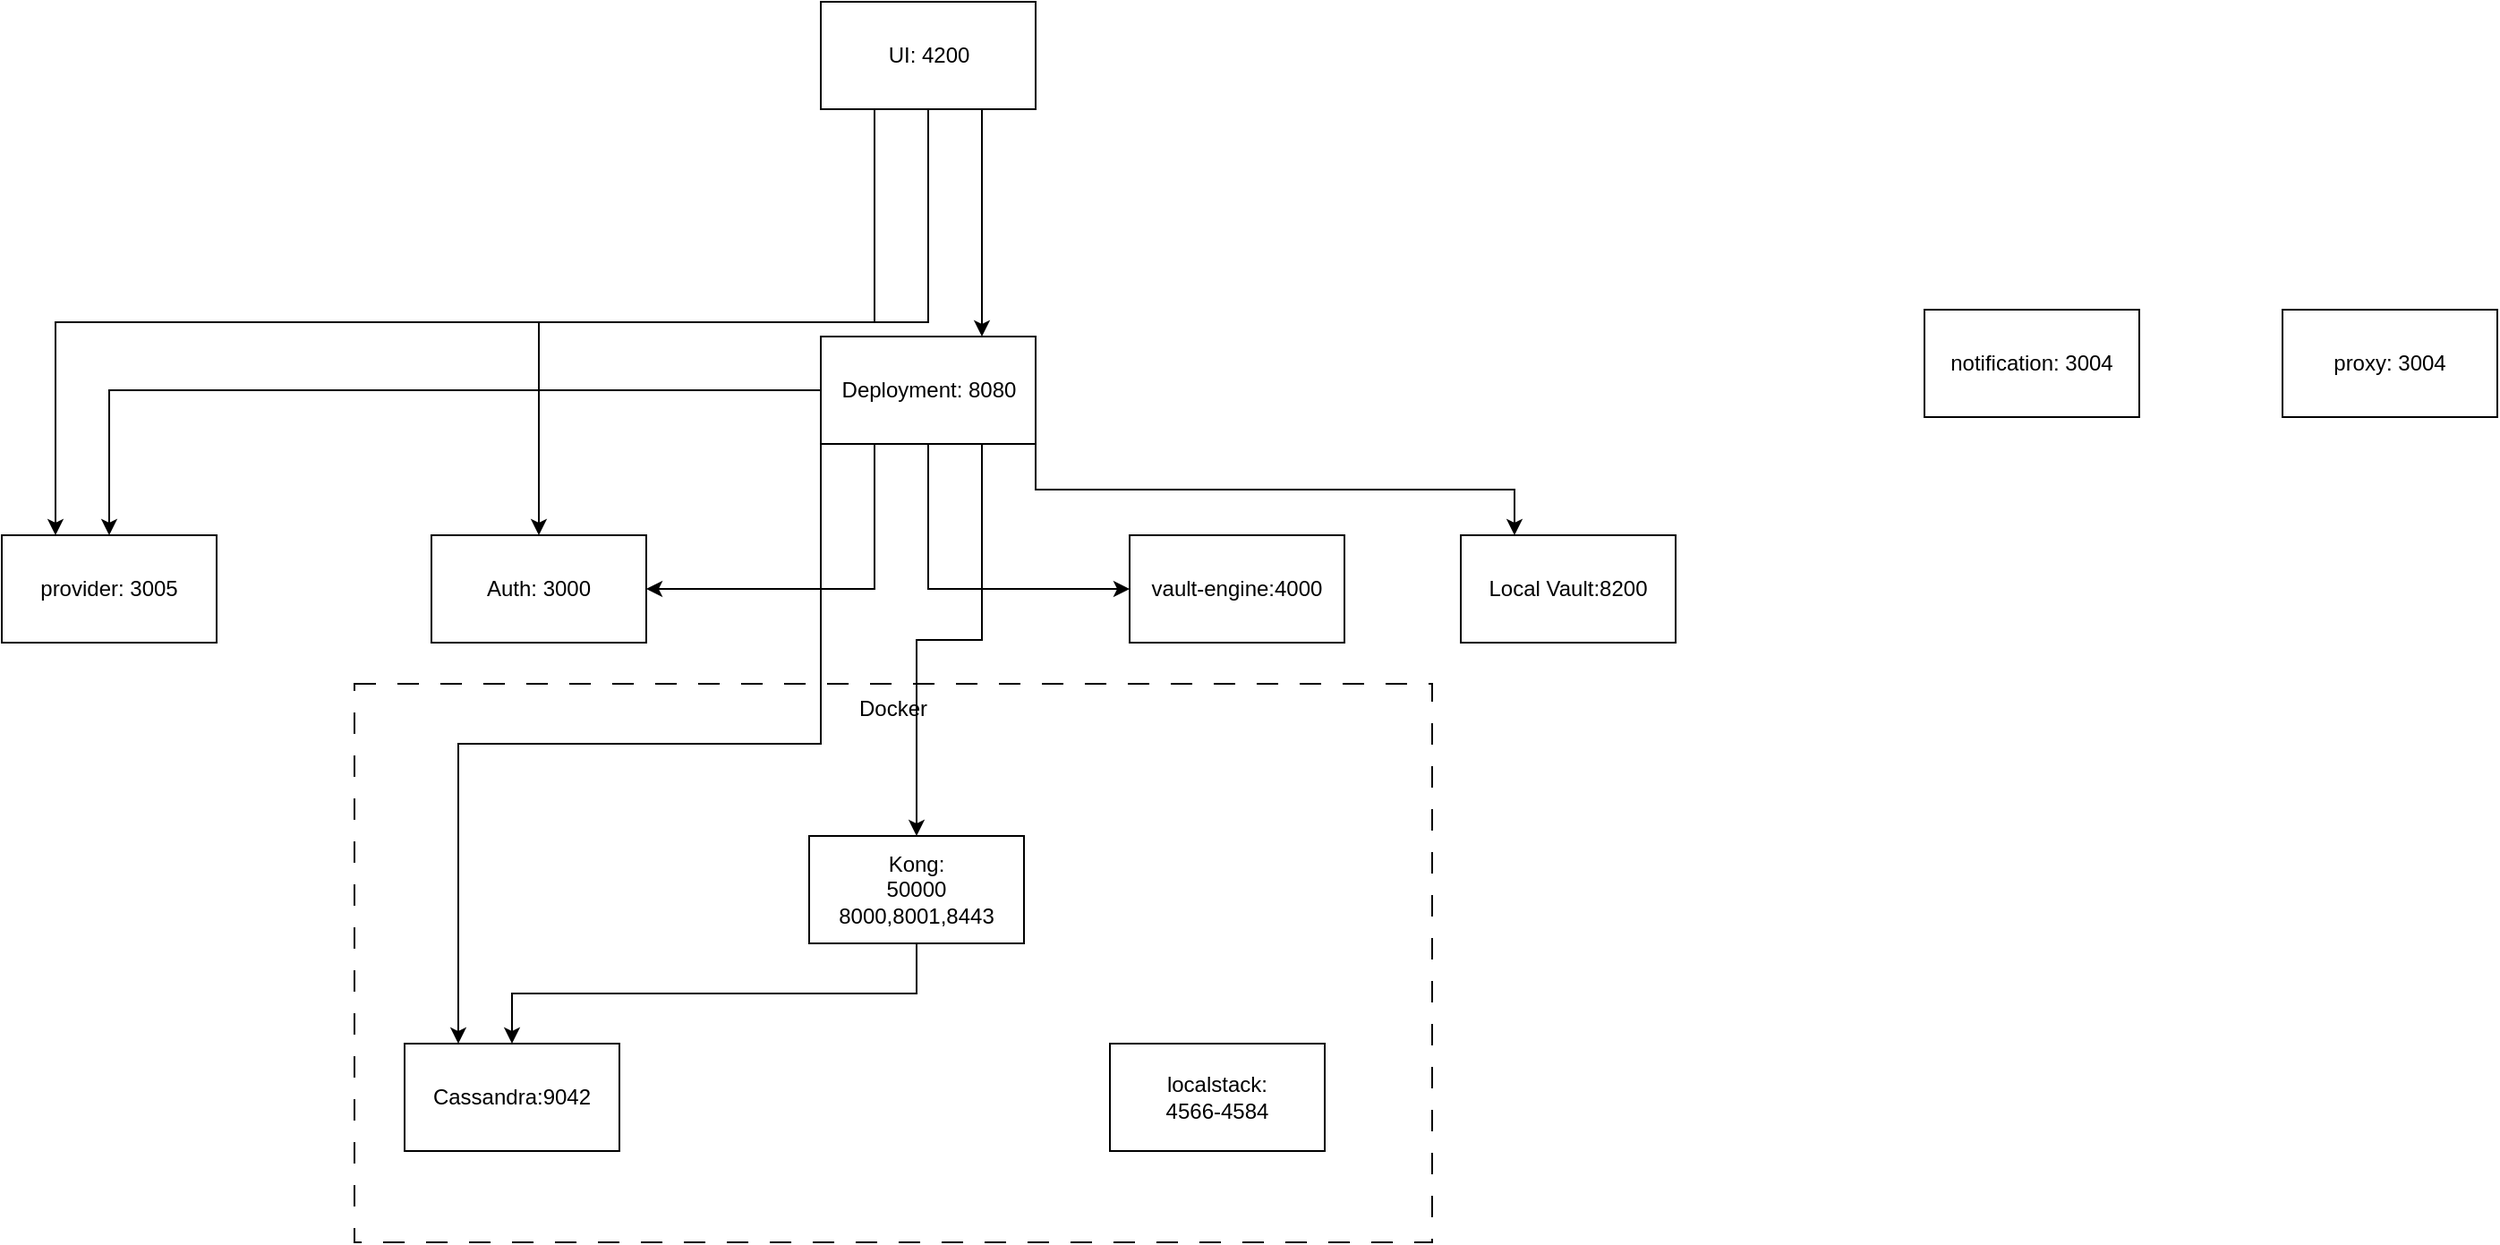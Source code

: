 <mxfile version="22.1.21" type="github">
  <diagram name="Page-1" id="tvGonhSXNFc2iGjc_Kjj">
    <mxGraphModel dx="2077" dy="888" grid="0" gridSize="10" guides="1" tooltips="1" connect="1" arrows="1" fold="1" page="0" pageScale="1" pageWidth="827" pageHeight="1169" math="0" shadow="0">
      <root>
        <mxCell id="0" />
        <mxCell id="1" parent="0" />
        <mxCell id="odmFAWkidFLlXLWtKsm--1" value="Docker" style="rounded=0;whiteSpace=wrap;html=1;verticalAlign=top;dashed=1;dashPattern=12 12;" vertex="1" parent="1">
          <mxGeometry x="-61" y="655" width="602" height="312" as="geometry" />
        </mxCell>
        <mxCell id="odmFAWkidFLlXLWtKsm--2" value="Cassandra:9042" style="rounded=0;whiteSpace=wrap;html=1;" vertex="1" parent="1">
          <mxGeometry x="-33" y="856" width="120" height="60" as="geometry" />
        </mxCell>
        <mxCell id="odmFAWkidFLlXLWtKsm--8" style="edgeStyle=orthogonalEdgeStyle;rounded=0;orthogonalLoop=1;jettySize=auto;html=1;exitX=0.5;exitY=1;exitDx=0;exitDy=0;entryX=0.5;entryY=0;entryDx=0;entryDy=0;" edge="1" parent="1" source="odmFAWkidFLlXLWtKsm--3" target="odmFAWkidFLlXLWtKsm--2">
          <mxGeometry relative="1" as="geometry" />
        </mxCell>
        <mxCell id="odmFAWkidFLlXLWtKsm--3" value="Kong:&lt;br&gt;50000&lt;br&gt;8000,8001,8443" style="rounded=0;whiteSpace=wrap;html=1;" vertex="1" parent="1">
          <mxGeometry x="193" y="740" width="120" height="60" as="geometry" />
        </mxCell>
        <mxCell id="odmFAWkidFLlXLWtKsm--5" value="localstack:&lt;br&gt;4566-4584" style="rounded=0;whiteSpace=wrap;html=1;" vertex="1" parent="1">
          <mxGeometry x="361" y="856" width="120" height="60" as="geometry" />
        </mxCell>
        <mxCell id="odmFAWkidFLlXLWtKsm--9" value="Local Vault:8200" style="rounded=0;whiteSpace=wrap;html=1;" vertex="1" parent="1">
          <mxGeometry x="557" y="572" width="120" height="60" as="geometry" />
        </mxCell>
        <mxCell id="odmFAWkidFLlXLWtKsm--10" value="Auth: 3000" style="rounded=0;whiteSpace=wrap;html=1;" vertex="1" parent="1">
          <mxGeometry x="-18" y="572" width="120" height="60" as="geometry" />
        </mxCell>
        <mxCell id="odmFAWkidFLlXLWtKsm--11" value="vault-engine:4000" style="rounded=0;whiteSpace=wrap;html=1;" vertex="1" parent="1">
          <mxGeometry x="372" y="572" width="120" height="60" as="geometry" />
        </mxCell>
        <mxCell id="odmFAWkidFLlXLWtKsm--15" style="edgeStyle=orthogonalEdgeStyle;rounded=0;orthogonalLoop=1;jettySize=auto;html=1;exitX=0.25;exitY=1;exitDx=0;exitDy=0;entryX=1;entryY=0.5;entryDx=0;entryDy=0;" edge="1" parent="1" source="odmFAWkidFLlXLWtKsm--12" target="odmFAWkidFLlXLWtKsm--10">
          <mxGeometry relative="1" as="geometry" />
        </mxCell>
        <mxCell id="odmFAWkidFLlXLWtKsm--24" style="edgeStyle=orthogonalEdgeStyle;rounded=0;orthogonalLoop=1;jettySize=auto;html=1;exitX=0.5;exitY=1;exitDx=0;exitDy=0;entryX=0;entryY=0.5;entryDx=0;entryDy=0;" edge="1" parent="1" source="odmFAWkidFLlXLWtKsm--12" target="odmFAWkidFLlXLWtKsm--11">
          <mxGeometry relative="1" as="geometry" />
        </mxCell>
        <mxCell id="odmFAWkidFLlXLWtKsm--25" style="edgeStyle=orthogonalEdgeStyle;rounded=0;orthogonalLoop=1;jettySize=auto;html=1;exitX=0;exitY=1;exitDx=0;exitDy=0;entryX=0.25;entryY=0;entryDx=0;entryDy=0;" edge="1" parent="1" source="odmFAWkidFLlXLWtKsm--12" target="odmFAWkidFLlXLWtKsm--2">
          <mxGeometry relative="1" as="geometry" />
        </mxCell>
        <mxCell id="odmFAWkidFLlXLWtKsm--26" style="edgeStyle=orthogonalEdgeStyle;rounded=0;orthogonalLoop=1;jettySize=auto;html=1;exitX=0.75;exitY=1;exitDx=0;exitDy=0;" edge="1" parent="1" source="odmFAWkidFLlXLWtKsm--12" target="odmFAWkidFLlXLWtKsm--3">
          <mxGeometry relative="1" as="geometry" />
        </mxCell>
        <mxCell id="odmFAWkidFLlXLWtKsm--28" style="edgeStyle=orthogonalEdgeStyle;rounded=0;orthogonalLoop=1;jettySize=auto;html=1;exitX=0;exitY=0.5;exitDx=0;exitDy=0;entryX=0.5;entryY=0;entryDx=0;entryDy=0;" edge="1" parent="1" source="odmFAWkidFLlXLWtKsm--12" target="odmFAWkidFLlXLWtKsm--18">
          <mxGeometry relative="1" as="geometry" />
        </mxCell>
        <mxCell id="odmFAWkidFLlXLWtKsm--29" style="edgeStyle=orthogonalEdgeStyle;rounded=0;orthogonalLoop=1;jettySize=auto;html=1;exitX=1;exitY=1;exitDx=0;exitDy=0;entryX=0.25;entryY=0;entryDx=0;entryDy=0;" edge="1" parent="1" source="odmFAWkidFLlXLWtKsm--12" target="odmFAWkidFLlXLWtKsm--9">
          <mxGeometry relative="1" as="geometry" />
        </mxCell>
        <mxCell id="odmFAWkidFLlXLWtKsm--12" value="Deployment: 8080" style="rounded=0;whiteSpace=wrap;html=1;" vertex="1" parent="1">
          <mxGeometry x="199.5" y="461" width="120" height="60" as="geometry" />
        </mxCell>
        <mxCell id="odmFAWkidFLlXLWtKsm--16" style="edgeStyle=orthogonalEdgeStyle;rounded=0;orthogonalLoop=1;jettySize=auto;html=1;exitX=0.75;exitY=1;exitDx=0;exitDy=0;entryX=0.75;entryY=0;entryDx=0;entryDy=0;" edge="1" parent="1" source="odmFAWkidFLlXLWtKsm--13" target="odmFAWkidFLlXLWtKsm--12">
          <mxGeometry relative="1" as="geometry" />
        </mxCell>
        <mxCell id="odmFAWkidFLlXLWtKsm--27" style="edgeStyle=orthogonalEdgeStyle;rounded=0;orthogonalLoop=1;jettySize=auto;html=1;exitX=0.5;exitY=1;exitDx=0;exitDy=0;entryX=0.25;entryY=0;entryDx=0;entryDy=0;" edge="1" parent="1" source="odmFAWkidFLlXLWtKsm--13" target="odmFAWkidFLlXLWtKsm--18">
          <mxGeometry relative="1" as="geometry" />
        </mxCell>
        <mxCell id="odmFAWkidFLlXLWtKsm--30" style="edgeStyle=orthogonalEdgeStyle;rounded=0;orthogonalLoop=1;jettySize=auto;html=1;exitX=0.25;exitY=1;exitDx=0;exitDy=0;entryX=0.5;entryY=0;entryDx=0;entryDy=0;" edge="1" parent="1" source="odmFAWkidFLlXLWtKsm--13" target="odmFAWkidFLlXLWtKsm--10">
          <mxGeometry relative="1" as="geometry" />
        </mxCell>
        <mxCell id="odmFAWkidFLlXLWtKsm--13" value="UI: 4200" style="rounded=0;whiteSpace=wrap;html=1;" vertex="1" parent="1">
          <mxGeometry x="199.5" y="274" width="120" height="60" as="geometry" />
        </mxCell>
        <mxCell id="odmFAWkidFLlXLWtKsm--18" value="provider: 3005" style="rounded=0;whiteSpace=wrap;html=1;" vertex="1" parent="1">
          <mxGeometry x="-258" y="572" width="120" height="60" as="geometry" />
        </mxCell>
        <mxCell id="odmFAWkidFLlXLWtKsm--20" value="notification: 3004" style="rounded=0;whiteSpace=wrap;html=1;" vertex="1" parent="1">
          <mxGeometry x="816" y="446" width="120" height="60" as="geometry" />
        </mxCell>
        <mxCell id="odmFAWkidFLlXLWtKsm--22" value="proxy: 3004" style="rounded=0;whiteSpace=wrap;html=1;" vertex="1" parent="1">
          <mxGeometry x="1016" y="446" width="120" height="60" as="geometry" />
        </mxCell>
      </root>
    </mxGraphModel>
  </diagram>
</mxfile>
